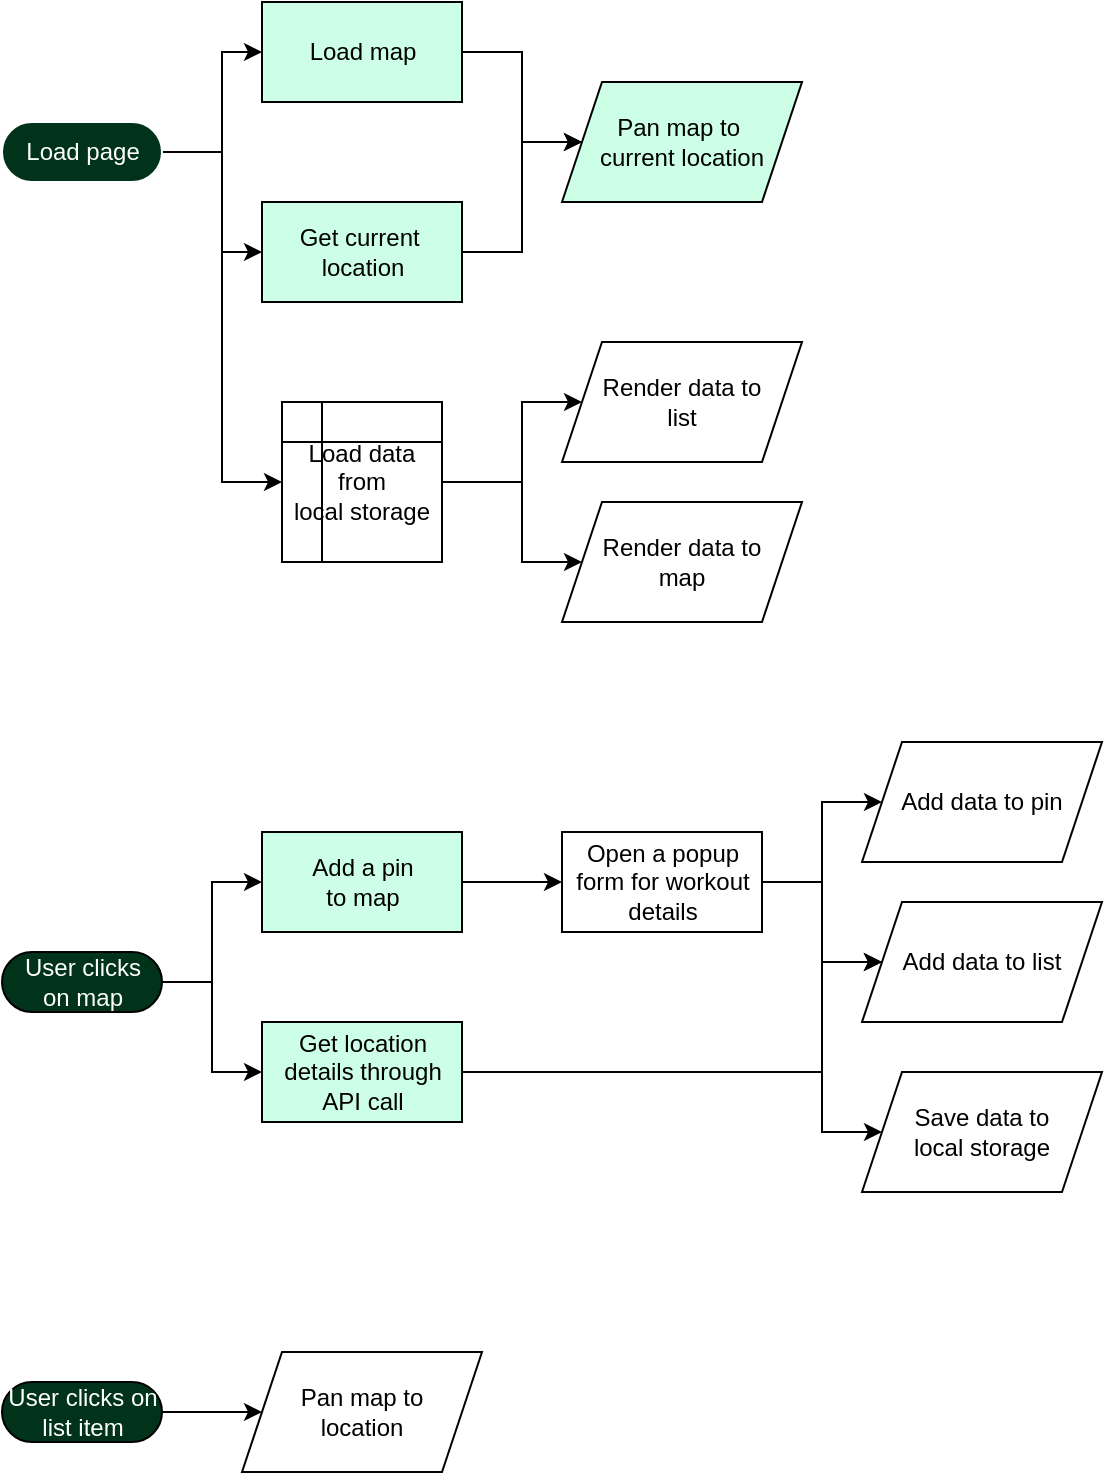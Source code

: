 <mxfile version="14.2.4" type="embed">
    <diagram id="C5RBs43oDa-KdzZeNtuy" name="Page-1">
        <mxGraphModel dx="525" dy="490" grid="1" gridSize="10" guides="1" tooltips="1" connect="1" arrows="1" fold="1" page="1" pageScale="1" pageWidth="827" pageHeight="1169" math="0" shadow="0">
            <root>
                <mxCell id="WIyWlLk6GJQsqaUBKTNV-0"/>
                <mxCell id="WIyWlLk6GJQsqaUBKTNV-1" parent="WIyWlLk6GJQsqaUBKTNV-0"/>
                <mxCell id="czPUw6Pohk6DoG0pXorq-3" style="edgeStyle=orthogonalEdgeStyle;rounded=0;orthogonalLoop=1;jettySize=auto;html=1;entryX=0;entryY=0.5;entryDx=0;entryDy=0;" parent="WIyWlLk6GJQsqaUBKTNV-1" source="czPUw6Pohk6DoG0pXorq-0" target="czPUw6Pohk6DoG0pXorq-2" edge="1">
                    <mxGeometry relative="1" as="geometry">
                        <Array as="points">
                            <mxPoint x="150" y="105"/>
                            <mxPoint x="150" y="55"/>
                        </Array>
                    </mxGeometry>
                </mxCell>
                <mxCell id="czPUw6Pohk6DoG0pXorq-11" style="edgeStyle=orthogonalEdgeStyle;rounded=0;orthogonalLoop=1;jettySize=auto;html=1;entryX=0;entryY=0.5;entryDx=0;entryDy=0;" parent="WIyWlLk6GJQsqaUBKTNV-1" source="czPUw6Pohk6DoG0pXorq-0" target="czPUw6Pohk6DoG0pXorq-4" edge="1">
                    <mxGeometry relative="1" as="geometry">
                        <Array as="points">
                            <mxPoint x="150" y="105"/>
                            <mxPoint x="150" y="155"/>
                        </Array>
                    </mxGeometry>
                </mxCell>
                <mxCell id="czPUw6Pohk6DoG0pXorq-19" style="edgeStyle=orthogonalEdgeStyle;rounded=0;orthogonalLoop=1;jettySize=auto;html=1;exitX=1;exitY=0.5;exitDx=0;exitDy=0;exitPerimeter=0;entryX=0;entryY=0.5;entryDx=0;entryDy=0;" parent="WIyWlLk6GJQsqaUBKTNV-1" source="czPUw6Pohk6DoG0pXorq-0" target="czPUw6Pohk6DoG0pXorq-16" edge="1">
                    <mxGeometry relative="1" as="geometry">
                        <Array as="points">
                            <mxPoint x="150" y="105"/>
                            <mxPoint x="150" y="270"/>
                        </Array>
                    </mxGeometry>
                </mxCell>
                <mxCell id="czPUw6Pohk6DoG0pXorq-0" value="Load page" style="html=1;dashed=0;whitespace=wrap;shape=mxgraph.dfd.start;fillColor=#00331A;strokeColor=#FFFFFF;fontColor=#FFFFFF;" parent="WIyWlLk6GJQsqaUBKTNV-1" vertex="1">
                    <mxGeometry x="40" y="90" width="80" height="30" as="geometry"/>
                </mxCell>
                <mxCell id="czPUw6Pohk6DoG0pXorq-12" style="edgeStyle=orthogonalEdgeStyle;rounded=0;orthogonalLoop=1;jettySize=auto;html=1;entryX=0;entryY=0.5;entryDx=0;entryDy=0;" parent="WIyWlLk6GJQsqaUBKTNV-1" source="czPUw6Pohk6DoG0pXorq-2" target="czPUw6Pohk6DoG0pXorq-14" edge="1">
                    <mxGeometry relative="1" as="geometry">
                        <mxPoint x="320" y="105" as="targetPoint"/>
                        <Array as="points">
                            <mxPoint x="300" y="55"/>
                            <mxPoint x="300" y="100"/>
                        </Array>
                    </mxGeometry>
                </mxCell>
                <mxCell id="czPUw6Pohk6DoG0pXorq-2" value="Load map" style="html=1;dashed=0;whitespace=wrap;fillColor=#CCFFE6;fontColor=#000000;" parent="WIyWlLk6GJQsqaUBKTNV-1" vertex="1">
                    <mxGeometry x="170" y="30" width="100" height="50" as="geometry"/>
                </mxCell>
                <mxCell id="czPUw6Pohk6DoG0pXorq-13" style="edgeStyle=orthogonalEdgeStyle;rounded=0;orthogonalLoop=1;jettySize=auto;html=1;entryX=0;entryY=0.5;entryDx=0;entryDy=0;" parent="WIyWlLk6GJQsqaUBKTNV-1" source="czPUw6Pohk6DoG0pXorq-4" target="czPUw6Pohk6DoG0pXorq-14" edge="1">
                    <mxGeometry relative="1" as="geometry">
                        <mxPoint x="320" y="105" as="targetPoint"/>
                        <Array as="points">
                            <mxPoint x="300" y="155"/>
                            <mxPoint x="300" y="100"/>
                        </Array>
                    </mxGeometry>
                </mxCell>
                <mxCell id="czPUw6Pohk6DoG0pXorq-4" value="Get current&amp;nbsp;&lt;br&gt;location" style="html=1;dashed=0;whitespace=wrap;fillColor=#CCFFE6;fontColor=#000000;" parent="WIyWlLk6GJQsqaUBKTNV-1" vertex="1">
                    <mxGeometry x="170" y="130" width="100" height="50" as="geometry"/>
                </mxCell>
                <mxCell id="czPUw6Pohk6DoG0pXorq-27" style="edgeStyle=orthogonalEdgeStyle;rounded=0;orthogonalLoop=1;jettySize=auto;html=1;entryX=0;entryY=0.5;entryDx=0;entryDy=0;" parent="WIyWlLk6GJQsqaUBKTNV-1" source="czPUw6Pohk6DoG0pXorq-6" target="czPUw6Pohk6DoG0pXorq-7" edge="1">
                    <mxGeometry relative="1" as="geometry"/>
                </mxCell>
                <mxCell id="czPUw6Pohk6DoG0pXorq-33" style="edgeStyle=orthogonalEdgeStyle;rounded=0;orthogonalLoop=1;jettySize=auto;html=1;entryX=0;entryY=0.5;entryDx=0;entryDy=0;" parent="WIyWlLk6GJQsqaUBKTNV-1" source="czPUw6Pohk6DoG0pXorq-6" target="czPUw6Pohk6DoG0pXorq-9" edge="1">
                    <mxGeometry relative="1" as="geometry"/>
                </mxCell>
                <mxCell id="czPUw6Pohk6DoG0pXorq-6" value="User clicks&lt;br&gt;on map" style="html=1;dashed=0;whitespace=wrap;shape=mxgraph.dfd.start;fillColor=#00331A;fontColor=#FFFFFF;" parent="WIyWlLk6GJQsqaUBKTNV-1" vertex="1">
                    <mxGeometry x="40" y="505" width="80" height="30" as="geometry"/>
                </mxCell>
                <mxCell id="czPUw6Pohk6DoG0pXorq-28" style="edgeStyle=orthogonalEdgeStyle;rounded=0;orthogonalLoop=1;jettySize=auto;html=1;entryX=0;entryY=0.5;entryDx=0;entryDy=0;" parent="WIyWlLk6GJQsqaUBKTNV-1" source="czPUw6Pohk6DoG0pXorq-7" target="czPUw6Pohk6DoG0pXorq-8" edge="1">
                    <mxGeometry relative="1" as="geometry"/>
                </mxCell>
                <mxCell id="czPUw6Pohk6DoG0pXorq-7" value="Add a pin &lt;br&gt;to map" style="html=1;dashed=0;whitespace=wrap;fillColor=#CCFFE6;fontColor=#000000;" parent="WIyWlLk6GJQsqaUBKTNV-1" vertex="1">
                    <mxGeometry x="170" y="445" width="100" height="50" as="geometry"/>
                </mxCell>
                <mxCell id="czPUw6Pohk6DoG0pXorq-29" style="edgeStyle=orthogonalEdgeStyle;rounded=0;orthogonalLoop=1;jettySize=auto;html=1;entryX=0;entryY=0.5;entryDx=0;entryDy=0;" parent="WIyWlLk6GJQsqaUBKTNV-1" source="czPUw6Pohk6DoG0pXorq-8" target="czPUw6Pohk6DoG0pXorq-25" edge="1">
                    <mxGeometry relative="1" as="geometry">
                        <Array as="points">
                            <mxPoint x="450" y="470"/>
                            <mxPoint x="450" y="430"/>
                        </Array>
                    </mxGeometry>
                </mxCell>
                <mxCell id="czPUw6Pohk6DoG0pXorq-30" style="edgeStyle=orthogonalEdgeStyle;rounded=0;orthogonalLoop=1;jettySize=auto;html=1;entryX=0;entryY=0.5;entryDx=0;entryDy=0;" parent="WIyWlLk6GJQsqaUBKTNV-1" source="czPUw6Pohk6DoG0pXorq-8" target="czPUw6Pohk6DoG0pXorq-26" edge="1">
                    <mxGeometry relative="1" as="geometry">
                        <Array as="points">
                            <mxPoint x="450" y="470"/>
                            <mxPoint x="450" y="510"/>
                        </Array>
                    </mxGeometry>
                </mxCell>
                <mxCell id="czPUw6Pohk6DoG0pXorq-32" style="edgeStyle=orthogonalEdgeStyle;rounded=0;orthogonalLoop=1;jettySize=auto;html=1;entryX=0;entryY=0.5;entryDx=0;entryDy=0;" parent="WIyWlLk6GJQsqaUBKTNV-1" source="czPUw6Pohk6DoG0pXorq-8" target="czPUw6Pohk6DoG0pXorq-31" edge="1">
                    <mxGeometry relative="1" as="geometry">
                        <Array as="points">
                            <mxPoint x="450" y="470"/>
                            <mxPoint x="450" y="595"/>
                        </Array>
                    </mxGeometry>
                </mxCell>
                <mxCell id="czPUw6Pohk6DoG0pXorq-8" value="Open a popup&lt;br&gt;form for workout&lt;br&gt;details" style="html=1;dashed=0;whitespace=wrap;fontColor=#000000;fillColor=#FFFFFF;" parent="WIyWlLk6GJQsqaUBKTNV-1" vertex="1">
                    <mxGeometry x="320" y="445" width="100" height="50" as="geometry"/>
                </mxCell>
                <mxCell id="czPUw6Pohk6DoG0pXorq-34" style="edgeStyle=orthogonalEdgeStyle;rounded=0;orthogonalLoop=1;jettySize=auto;html=1;" parent="WIyWlLk6GJQsqaUBKTNV-1" source="czPUw6Pohk6DoG0pXorq-9" target="czPUw6Pohk6DoG0pXorq-26" edge="1">
                    <mxGeometry relative="1" as="geometry">
                        <Array as="points">
                            <mxPoint x="450" y="565"/>
                            <mxPoint x="450" y="510"/>
                        </Array>
                    </mxGeometry>
                </mxCell>
                <mxCell id="czPUw6Pohk6DoG0pXorq-9" value="Get location&lt;br&gt;details through&lt;br&gt;API call" style="html=1;dashed=0;whitespace=wrap;fillColor=#CCFFE6;fontColor=#000000;" parent="WIyWlLk6GJQsqaUBKTNV-1" vertex="1">
                    <mxGeometry x="170" y="540" width="100" height="50" as="geometry"/>
                </mxCell>
                <mxCell id="czPUw6Pohk6DoG0pXorq-14" value="Pan map to&amp;nbsp;&lt;br&gt;current location" style="shape=parallelogram;perimeter=parallelogramPerimeter;whiteSpace=wrap;html=1;fixedSize=1;fillColor=#CCFFE6;fontColor=#000000;" parent="WIyWlLk6GJQsqaUBKTNV-1" vertex="1">
                    <mxGeometry x="320" y="70" width="120" height="60" as="geometry"/>
                </mxCell>
                <mxCell id="czPUw6Pohk6DoG0pXorq-23" style="edgeStyle=orthogonalEdgeStyle;rounded=0;orthogonalLoop=1;jettySize=auto;html=1;entryX=0;entryY=0.5;entryDx=0;entryDy=0;" parent="WIyWlLk6GJQsqaUBKTNV-1" source="czPUw6Pohk6DoG0pXorq-16" target="czPUw6Pohk6DoG0pXorq-21" edge="1">
                    <mxGeometry relative="1" as="geometry">
                        <Array as="points">
                            <mxPoint x="300" y="270"/>
                            <mxPoint x="300" y="230"/>
                        </Array>
                    </mxGeometry>
                </mxCell>
                <mxCell id="czPUw6Pohk6DoG0pXorq-24" style="edgeStyle=orthogonalEdgeStyle;rounded=0;orthogonalLoop=1;jettySize=auto;html=1;entryX=0;entryY=0.5;entryDx=0;entryDy=0;" parent="WIyWlLk6GJQsqaUBKTNV-1" source="czPUw6Pohk6DoG0pXorq-16" target="czPUw6Pohk6DoG0pXorq-22" edge="1">
                    <mxGeometry relative="1" as="geometry">
                        <Array as="points">
                            <mxPoint x="300" y="270"/>
                            <mxPoint x="300" y="310"/>
                        </Array>
                    </mxGeometry>
                </mxCell>
                <mxCell id="czPUw6Pohk6DoG0pXorq-16" value="Load data from&lt;br&gt;local storage" style="shape=internalStorage;whiteSpace=wrap;html=1;backgroundOutline=1;fillColor=#FFFFFF;fontColor=#000000;" parent="WIyWlLk6GJQsqaUBKTNV-1" vertex="1">
                    <mxGeometry x="180" y="230" width="80" height="80" as="geometry"/>
                </mxCell>
                <mxCell id="czPUw6Pohk6DoG0pXorq-21" value="Render data to &lt;br&gt;list" style="shape=parallelogram;perimeter=parallelogramPerimeter;whiteSpace=wrap;html=1;fixedSize=1;fillColor=#FFFFFF;fontColor=#000000;" parent="WIyWlLk6GJQsqaUBKTNV-1" vertex="1">
                    <mxGeometry x="320" y="200" width="120" height="60" as="geometry"/>
                </mxCell>
                <mxCell id="czPUw6Pohk6DoG0pXorq-22" value="Render data to&lt;br&gt;map" style="shape=parallelogram;perimeter=parallelogramPerimeter;whiteSpace=wrap;html=1;fixedSize=1;fillColor=#FFFFFF;fontColor=#000000;" parent="WIyWlLk6GJQsqaUBKTNV-1" vertex="1">
                    <mxGeometry x="320" y="280" width="120" height="60" as="geometry"/>
                </mxCell>
                <mxCell id="czPUw6Pohk6DoG0pXorq-25" value="Add data to pin" style="shape=parallelogram;perimeter=parallelogramPerimeter;whiteSpace=wrap;html=1;fixedSize=1;fillColor=#FFFFFF;fontColor=#000000;" parent="WIyWlLk6GJQsqaUBKTNV-1" vertex="1">
                    <mxGeometry x="470" y="400" width="120" height="60" as="geometry"/>
                </mxCell>
                <mxCell id="czPUw6Pohk6DoG0pXorq-26" value="Add data to list" style="shape=parallelogram;perimeter=parallelogramPerimeter;whiteSpace=wrap;html=1;fixedSize=1;fillColor=#FFFFFF;fontColor=#000000;" parent="WIyWlLk6GJQsqaUBKTNV-1" vertex="1">
                    <mxGeometry x="470" y="480" width="120" height="60" as="geometry"/>
                </mxCell>
                <mxCell id="czPUw6Pohk6DoG0pXorq-31" value="Save data to&lt;br&gt;local storage" style="shape=parallelogram;perimeter=parallelogramPerimeter;whiteSpace=wrap;html=1;fixedSize=1;fillColor=#FFFFFF;fontColor=#000000;" parent="WIyWlLk6GJQsqaUBKTNV-1" vertex="1">
                    <mxGeometry x="470" y="565" width="120" height="60" as="geometry"/>
                </mxCell>
                <mxCell id="czPUw6Pohk6DoG0pXorq-37" style="edgeStyle=orthogonalEdgeStyle;rounded=0;orthogonalLoop=1;jettySize=auto;html=1;entryX=0;entryY=0.5;entryDx=0;entryDy=0;" parent="WIyWlLk6GJQsqaUBKTNV-1" source="czPUw6Pohk6DoG0pXorq-35" target="czPUw6Pohk6DoG0pXorq-36" edge="1">
                    <mxGeometry relative="1" as="geometry"/>
                </mxCell>
                <mxCell id="czPUw6Pohk6DoG0pXorq-35" value="User clicks on&lt;br&gt;list item" style="html=1;dashed=0;whitespace=wrap;shape=mxgraph.dfd.start;fillColor=#00331A;fontColor=#FFFFFF;" parent="WIyWlLk6GJQsqaUBKTNV-1" vertex="1">
                    <mxGeometry x="40" y="720" width="80" height="30" as="geometry"/>
                </mxCell>
                <mxCell id="czPUw6Pohk6DoG0pXorq-36" value="Pan map to &lt;br&gt;location" style="shape=parallelogram;perimeter=parallelogramPerimeter;whiteSpace=wrap;html=1;fixedSize=1;fillColor=#FFFFFF;fontColor=#000000;" parent="WIyWlLk6GJQsqaUBKTNV-1" vertex="1">
                    <mxGeometry x="160" y="705" width="120" height="60" as="geometry"/>
                </mxCell>
            </root>
        </mxGraphModel>
    </diagram>
</mxfile>